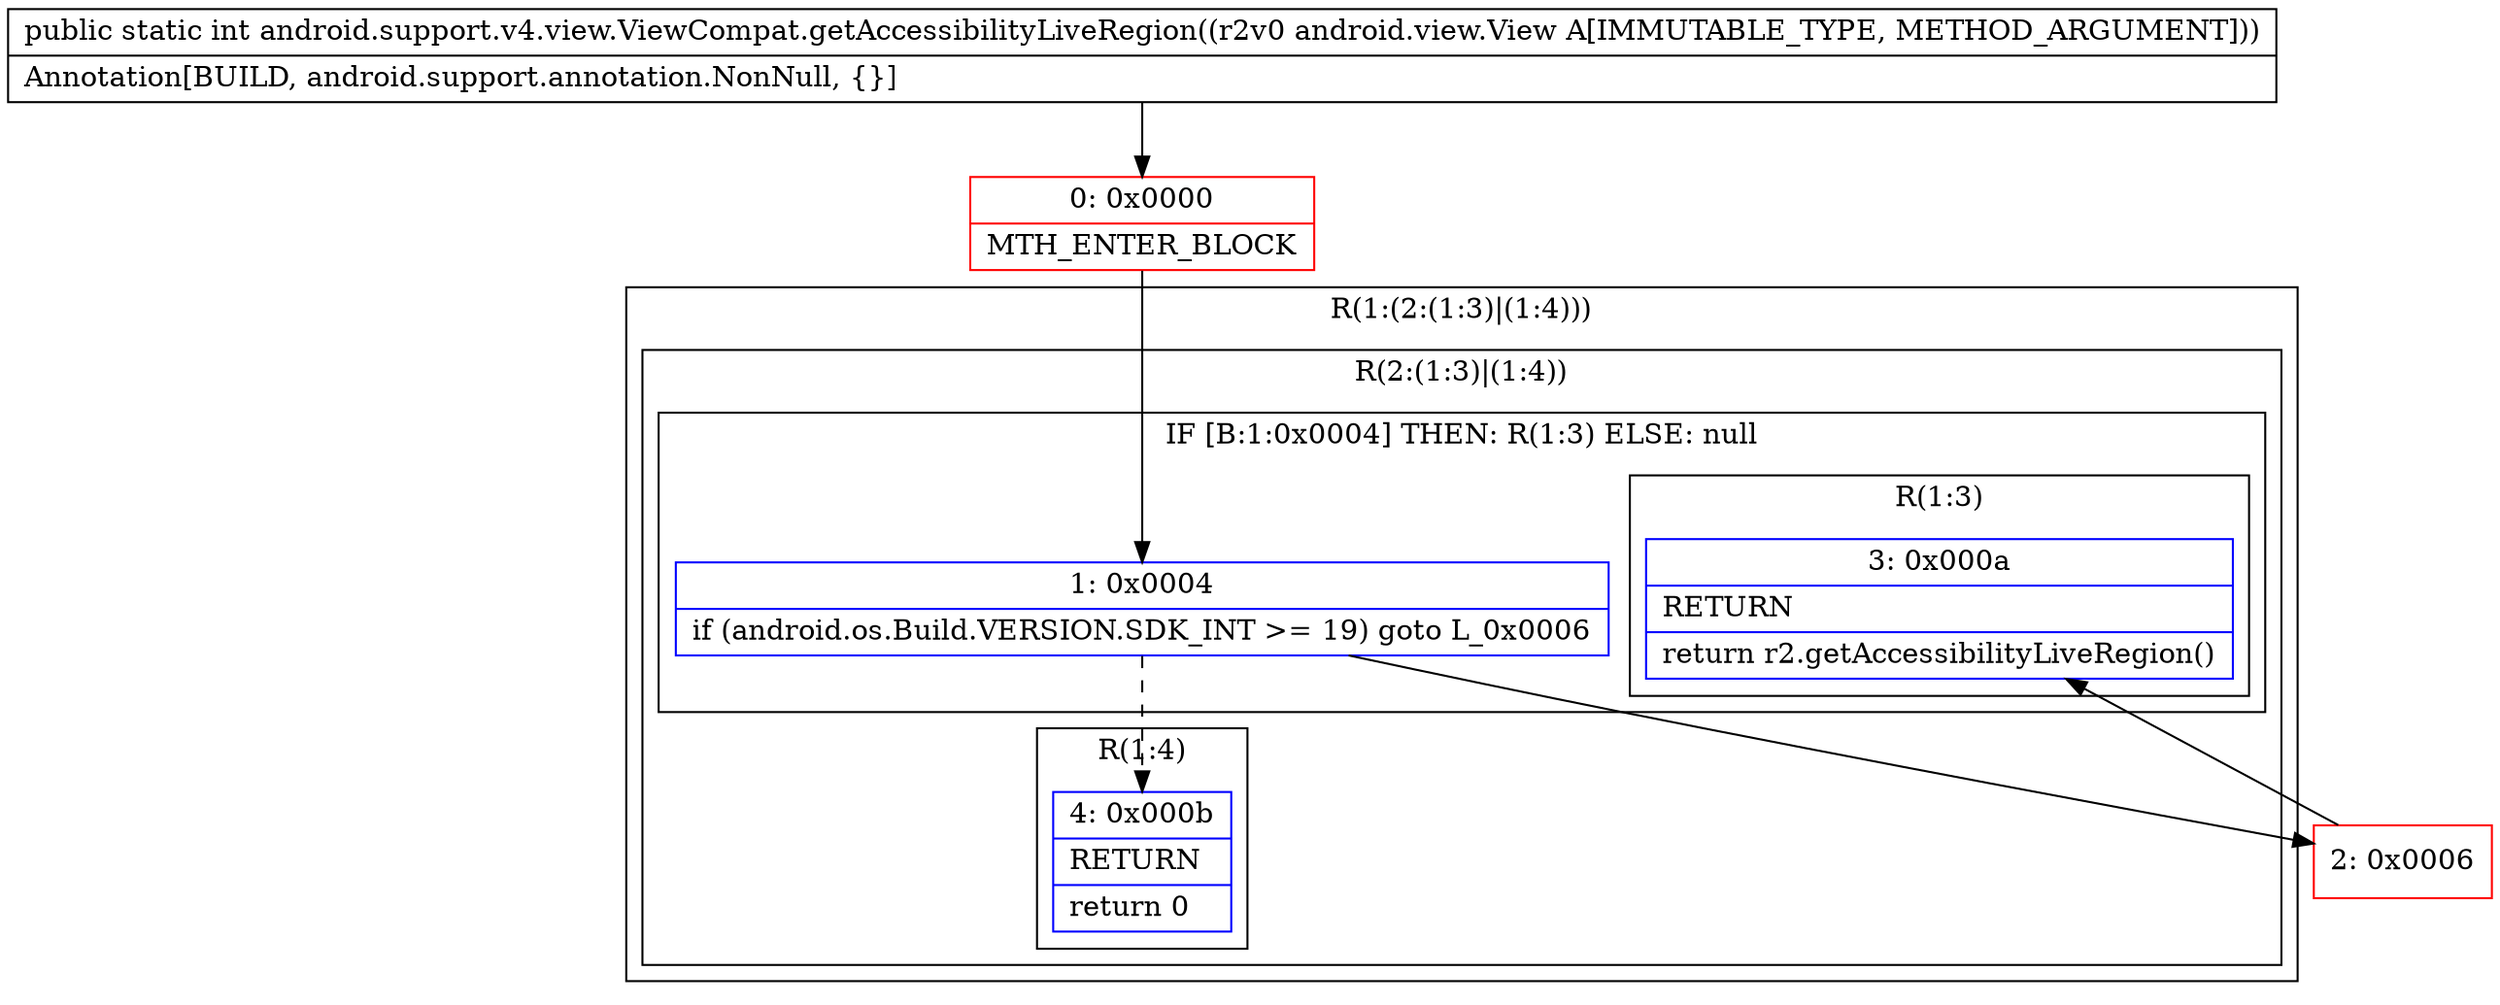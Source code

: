 digraph "CFG forandroid.support.v4.view.ViewCompat.getAccessibilityLiveRegion(Landroid\/view\/View;)I" {
subgraph cluster_Region_2128118926 {
label = "R(1:(2:(1:3)|(1:4)))";
node [shape=record,color=blue];
subgraph cluster_Region_469988832 {
label = "R(2:(1:3)|(1:4))";
node [shape=record,color=blue];
subgraph cluster_IfRegion_1234084406 {
label = "IF [B:1:0x0004] THEN: R(1:3) ELSE: null";
node [shape=record,color=blue];
Node_1 [shape=record,label="{1\:\ 0x0004|if (android.os.Build.VERSION.SDK_INT \>= 19) goto L_0x0006\l}"];
subgraph cluster_Region_271828941 {
label = "R(1:3)";
node [shape=record,color=blue];
Node_3 [shape=record,label="{3\:\ 0x000a|RETURN\l|return r2.getAccessibilityLiveRegion()\l}"];
}
}
subgraph cluster_Region_712367537 {
label = "R(1:4)";
node [shape=record,color=blue];
Node_4 [shape=record,label="{4\:\ 0x000b|RETURN\l|return 0\l}"];
}
}
}
Node_0 [shape=record,color=red,label="{0\:\ 0x0000|MTH_ENTER_BLOCK\l}"];
Node_2 [shape=record,color=red,label="{2\:\ 0x0006}"];
MethodNode[shape=record,label="{public static int android.support.v4.view.ViewCompat.getAccessibilityLiveRegion((r2v0 android.view.View A[IMMUTABLE_TYPE, METHOD_ARGUMENT]))  | Annotation[BUILD, android.support.annotation.NonNull, \{\}]\l}"];
MethodNode -> Node_0;
Node_1 -> Node_2;
Node_1 -> Node_4[style=dashed];
Node_0 -> Node_1;
Node_2 -> Node_3;
}

